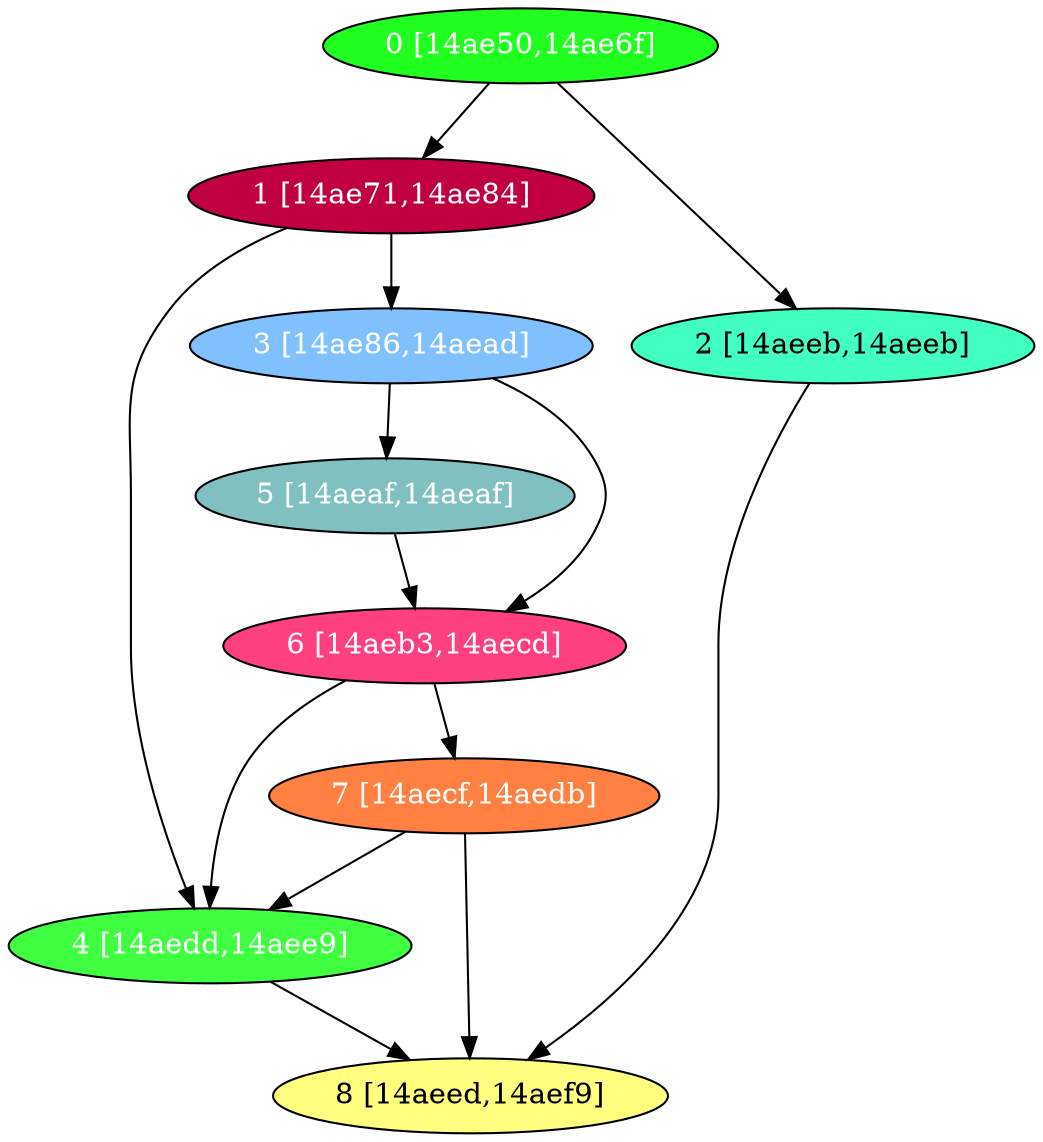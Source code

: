 diGraph libnss3{
	libnss3_0  [style=filled fillcolor="#20FF20" fontcolor="#ffffff" shape=oval label="0 [14ae50,14ae6f]"]
	libnss3_1  [style=filled fillcolor="#C00040" fontcolor="#ffffff" shape=oval label="1 [14ae71,14ae84]"]
	libnss3_2  [style=filled fillcolor="#40FFC0" fontcolor="#000000" shape=oval label="2 [14aeeb,14aeeb]"]
	libnss3_3  [style=filled fillcolor="#80C0FF" fontcolor="#ffffff" shape=oval label="3 [14ae86,14aead]"]
	libnss3_4  [style=filled fillcolor="#40FF40" fontcolor="#ffffff" shape=oval label="4 [14aedd,14aee9]"]
	libnss3_5  [style=filled fillcolor="#80C0C0" fontcolor="#ffffff" shape=oval label="5 [14aeaf,14aeaf]"]
	libnss3_6  [style=filled fillcolor="#FF4080" fontcolor="#ffffff" shape=oval label="6 [14aeb3,14aecd]"]
	libnss3_7  [style=filled fillcolor="#FF8040" fontcolor="#ffffff" shape=oval label="7 [14aecf,14aedb]"]
	libnss3_8  [style=filled fillcolor="#FFFF80" fontcolor="#000000" shape=oval label="8 [14aeed,14aef9]"]

	libnss3_0 -> libnss3_1
	libnss3_0 -> libnss3_2
	libnss3_1 -> libnss3_3
	libnss3_1 -> libnss3_4
	libnss3_2 -> libnss3_8
	libnss3_3 -> libnss3_5
	libnss3_3 -> libnss3_6
	libnss3_4 -> libnss3_8
	libnss3_5 -> libnss3_6
	libnss3_6 -> libnss3_4
	libnss3_6 -> libnss3_7
	libnss3_7 -> libnss3_4
	libnss3_7 -> libnss3_8
}
